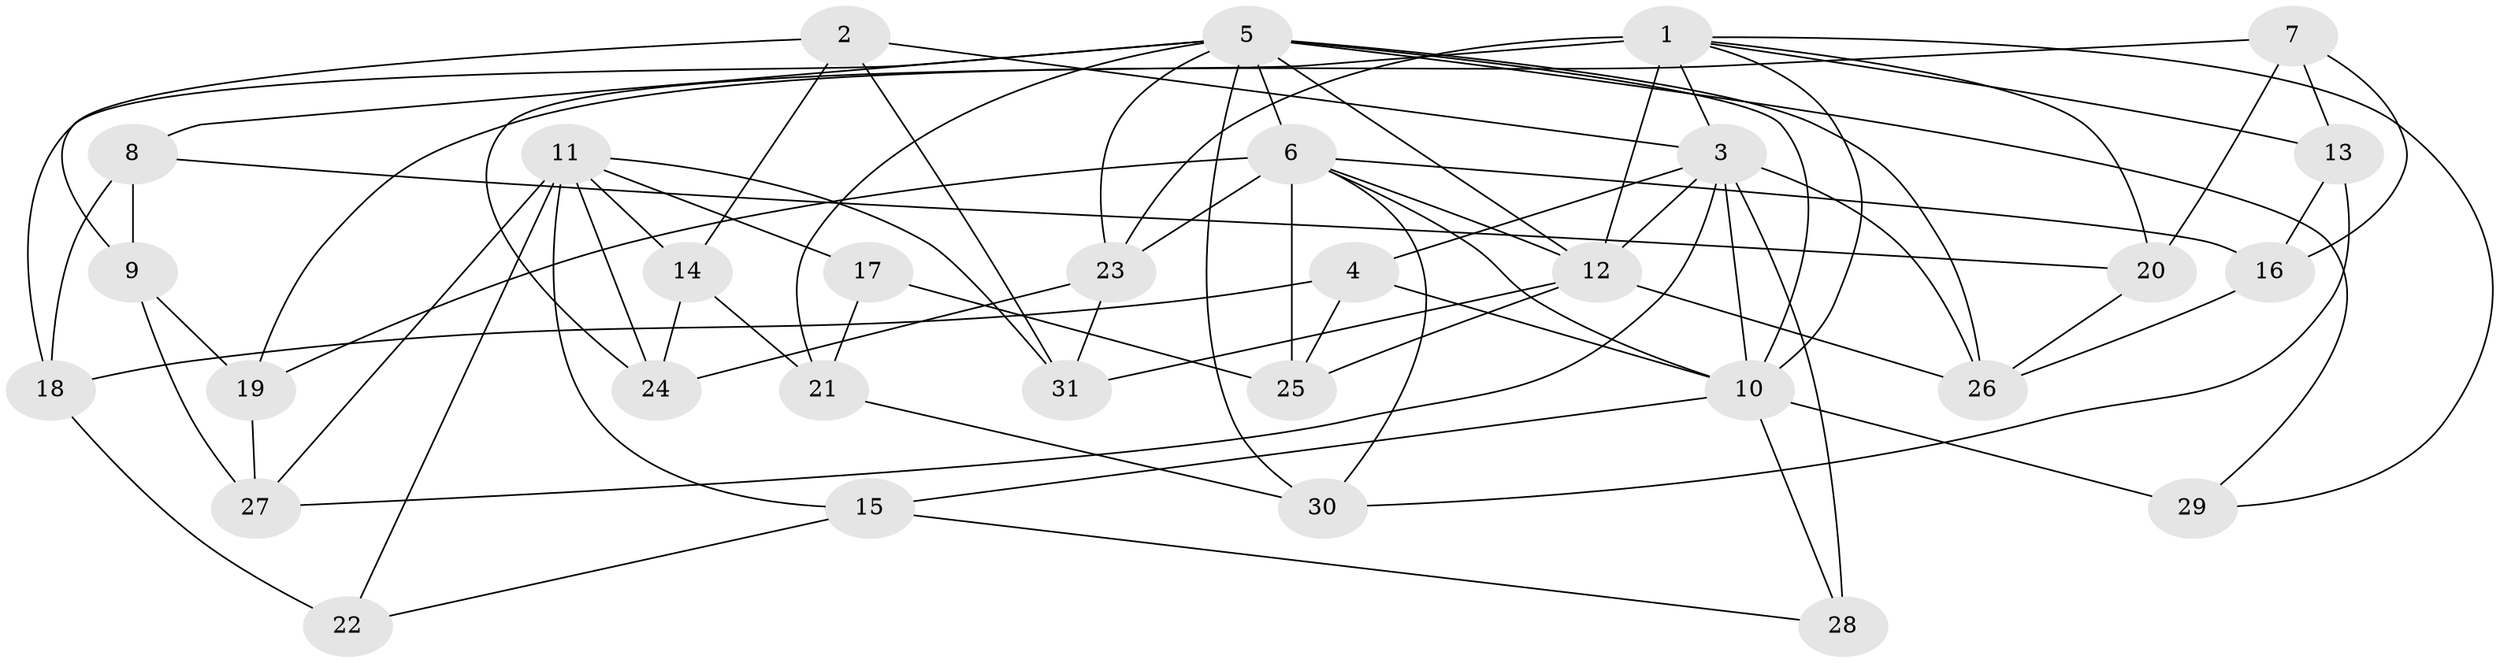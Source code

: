 // original degree distribution, {4: 1.0}
// Generated by graph-tools (version 1.1) at 2025/38/03/09/25 02:38:16]
// undirected, 31 vertices, 75 edges
graph export_dot {
graph [start="1"]
  node [color=gray90,style=filled];
  1;
  2;
  3;
  4;
  5;
  6;
  7;
  8;
  9;
  10;
  11;
  12;
  13;
  14;
  15;
  16;
  17;
  18;
  19;
  20;
  21;
  22;
  23;
  24;
  25;
  26;
  27;
  28;
  29;
  30;
  31;
  1 -- 3 [weight=1.0];
  1 -- 10 [weight=1.0];
  1 -- 12 [weight=2.0];
  1 -- 13 [weight=1.0];
  1 -- 20 [weight=1.0];
  1 -- 23 [weight=2.0];
  1 -- 24 [weight=1.0];
  1 -- 29 [weight=1.0];
  2 -- 3 [weight=1.0];
  2 -- 9 [weight=1.0];
  2 -- 14 [weight=1.0];
  2 -- 31 [weight=1.0];
  3 -- 4 [weight=1.0];
  3 -- 10 [weight=3.0];
  3 -- 12 [weight=1.0];
  3 -- 26 [weight=2.0];
  3 -- 27 [weight=1.0];
  3 -- 28 [weight=2.0];
  4 -- 10 [weight=1.0];
  4 -- 18 [weight=1.0];
  4 -- 25 [weight=1.0];
  5 -- 6 [weight=2.0];
  5 -- 8 [weight=1.0];
  5 -- 10 [weight=1.0];
  5 -- 12 [weight=1.0];
  5 -- 18 [weight=1.0];
  5 -- 21 [weight=1.0];
  5 -- 23 [weight=2.0];
  5 -- 26 [weight=1.0];
  5 -- 29 [weight=1.0];
  5 -- 30 [weight=1.0];
  6 -- 10 [weight=1.0];
  6 -- 12 [weight=1.0];
  6 -- 16 [weight=1.0];
  6 -- 19 [weight=1.0];
  6 -- 23 [weight=2.0];
  6 -- 25 [weight=1.0];
  6 -- 30 [weight=1.0];
  7 -- 13 [weight=1.0];
  7 -- 16 [weight=1.0];
  7 -- 19 [weight=1.0];
  7 -- 20 [weight=1.0];
  8 -- 9 [weight=1.0];
  8 -- 18 [weight=1.0];
  8 -- 20 [weight=1.0];
  9 -- 19 [weight=1.0];
  9 -- 27 [weight=1.0];
  10 -- 15 [weight=2.0];
  10 -- 28 [weight=1.0];
  10 -- 29 [weight=2.0];
  11 -- 14 [weight=1.0];
  11 -- 15 [weight=2.0];
  11 -- 17 [weight=2.0];
  11 -- 22 [weight=2.0];
  11 -- 24 [weight=1.0];
  11 -- 27 [weight=1.0];
  11 -- 31 [weight=1.0];
  12 -- 25 [weight=1.0];
  12 -- 26 [weight=1.0];
  12 -- 31 [weight=1.0];
  13 -- 16 [weight=1.0];
  13 -- 30 [weight=1.0];
  14 -- 21 [weight=1.0];
  14 -- 24 [weight=1.0];
  15 -- 22 [weight=1.0];
  15 -- 28 [weight=1.0];
  16 -- 26 [weight=1.0];
  17 -- 21 [weight=1.0];
  17 -- 25 [weight=1.0];
  18 -- 22 [weight=1.0];
  19 -- 27 [weight=1.0];
  20 -- 26 [weight=1.0];
  21 -- 30 [weight=1.0];
  23 -- 24 [weight=1.0];
  23 -- 31 [weight=1.0];
}
